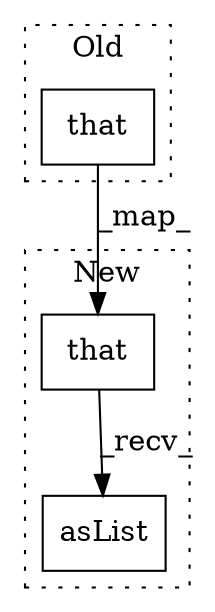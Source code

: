digraph G {
subgraph cluster0 {
1 [label="that" a="32" s="4174,4211" l="5,1" shape="box"];
label = "Old";
style="dotted";
}
subgraph cluster1 {
2 [label="that" a="32" s="4206,4243" l="5,1" shape="box"];
3 [label="asList" a="32" s="4245" l="8" shape="box"];
label = "New";
style="dotted";
}
1 -> 2 [label="_map_"];
2 -> 3 [label="_recv_"];
}